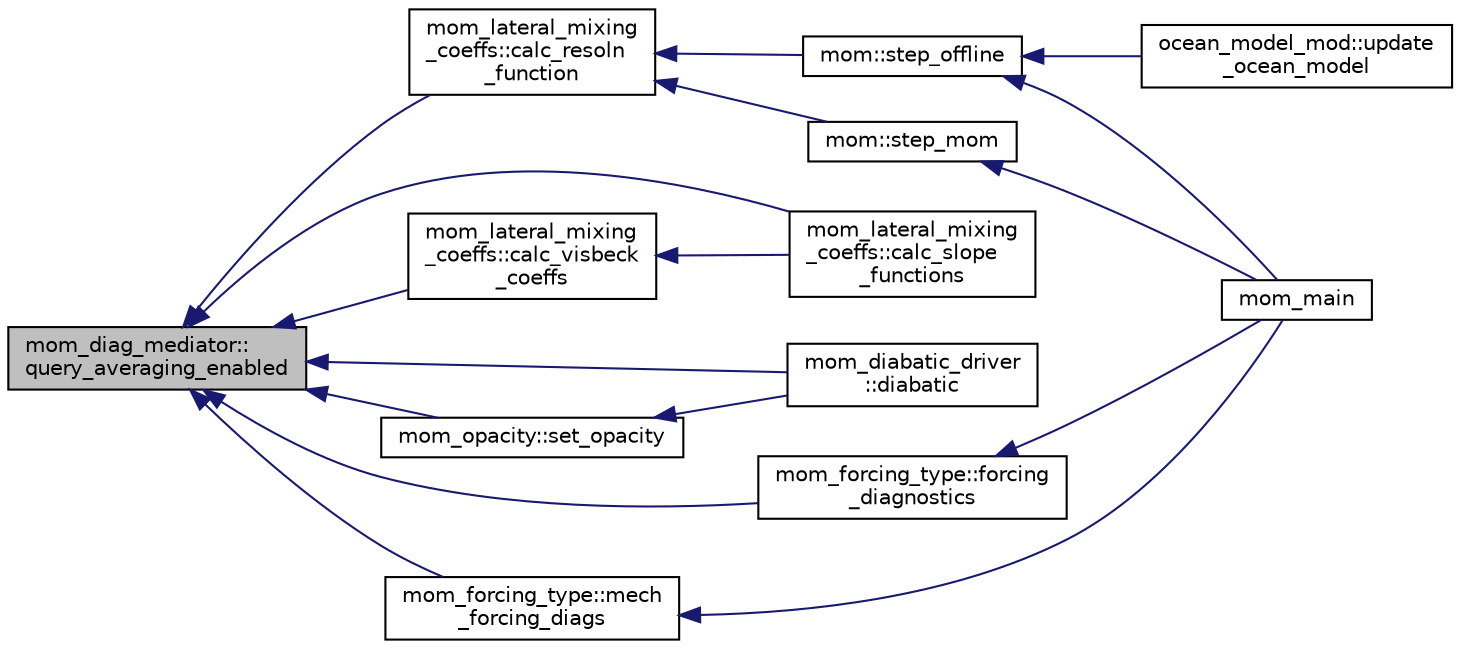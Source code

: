 digraph "mom_diag_mediator::query_averaging_enabled"
{
 // INTERACTIVE_SVG=YES
  edge [fontname="Helvetica",fontsize="10",labelfontname="Helvetica",labelfontsize="10"];
  node [fontname="Helvetica",fontsize="10",shape=record];
  rankdir="LR";
  Node278 [label="mom_diag_mediator::\lquery_averaging_enabled",height=0.2,width=0.4,color="black", fillcolor="grey75", style="filled", fontcolor="black"];
  Node278 -> Node279 [dir="back",color="midnightblue",fontsize="10",style="solid",fontname="Helvetica"];
  Node279 [label="mom_lateral_mixing\l_coeffs::calc_resoln\l_function",height=0.2,width=0.4,color="black", fillcolor="white", style="filled",URL="$namespacemom__lateral__mixing__coeffs.html#af206bc656869b4fc27d4d7e8a15d438e",tooltip="Calculates and stores the non-dimensional resolution functions. "];
  Node279 -> Node280 [dir="back",color="midnightblue",fontsize="10",style="solid",fontname="Helvetica"];
  Node280 [label="mom::step_mom",height=0.2,width=0.4,color="black", fillcolor="white", style="filled",URL="$namespacemom.html#a4c8332b095c6d295084089aa6b3b678a",tooltip="This subroutine orchestrates the time stepping of MOM. The adiabatic dynamics are stepped by calls to..."];
  Node280 -> Node281 [dir="back",color="midnightblue",fontsize="10",style="solid",fontname="Helvetica"];
  Node281 [label="mom_main",height=0.2,width=0.4,color="black", fillcolor="white", style="filled",URL="$MOM__driver_8F90.html#a08fffeb2d8e8acbf9ed4609be6d258c6"];
  Node279 -> Node282 [dir="back",color="midnightblue",fontsize="10",style="solid",fontname="Helvetica"];
  Node282 [label="mom::step_offline",height=0.2,width=0.4,color="black", fillcolor="white", style="filled",URL="$namespacemom.html#ad56e17a755c7078ccea29ccbae4d5803",tooltip="step_offline is the main driver for running tracers offline in MOM6. This has been primarily develope..."];
  Node282 -> Node281 [dir="back",color="midnightblue",fontsize="10",style="solid",fontname="Helvetica"];
  Node282 -> Node283 [dir="back",color="midnightblue",fontsize="10",style="solid",fontname="Helvetica"];
  Node283 [label="ocean_model_mod::update\l_ocean_model",height=0.2,width=0.4,color="black", fillcolor="white", style="filled",URL="$namespaceocean__model__mod.html#ac9dc1795fc4799d6682f462857b42d62"];
  Node278 -> Node284 [dir="back",color="midnightblue",fontsize="10",style="solid",fontname="Helvetica"];
  Node284 [label="mom_lateral_mixing\l_coeffs::calc_slope\l_functions",height=0.2,width=0.4,color="black", fillcolor="white", style="filled",URL="$namespacemom__lateral__mixing__coeffs.html#a8abf768b636e96aafa9544287624523e",tooltip="Calculates and stores functions of isopycnal slopes, e.g. Sx, Sy, S*N, mostly used in the Visbeck et ..."];
  Node278 -> Node285 [dir="back",color="midnightblue",fontsize="10",style="solid",fontname="Helvetica"];
  Node285 [label="mom_lateral_mixing\l_coeffs::calc_visbeck\l_coeffs",height=0.2,width=0.4,color="black", fillcolor="white", style="filled",URL="$namespacemom__lateral__mixing__coeffs.html#ae625fee7e36d68e290b3af57697d0afe",tooltip="Calculates factors used when setting diffusivity coefficients similar to Visbeck et al..."];
  Node285 -> Node284 [dir="back",color="midnightblue",fontsize="10",style="solid",fontname="Helvetica"];
  Node278 -> Node286 [dir="back",color="midnightblue",fontsize="10",style="solid",fontname="Helvetica"];
  Node286 [label="mom_diabatic_driver\l::diabatic",height=0.2,width=0.4,color="black", fillcolor="white", style="filled",URL="$namespacemom__diabatic__driver.html#af76fe90c618a04d7806bc53fe0f7a2a7",tooltip="This subroutine imposes the diapycnal mass fluxes and the accompanying diapycnal advection of momentu..."];
  Node278 -> Node287 [dir="back",color="midnightblue",fontsize="10",style="solid",fontname="Helvetica"];
  Node287 [label="mom_forcing_type::forcing\l_diagnostics",height=0.2,width=0.4,color="black", fillcolor="white", style="filled",URL="$namespacemom__forcing__type.html#aa685fdcd5863af264335aa60b5b4c210",tooltip="Offer buoyancy forcing fields for diagnostics for those fields registered as part of register_forcing..."];
  Node287 -> Node281 [dir="back",color="midnightblue",fontsize="10",style="solid",fontname="Helvetica"];
  Node278 -> Node288 [dir="back",color="midnightblue",fontsize="10",style="solid",fontname="Helvetica"];
  Node288 [label="mom_forcing_type::mech\l_forcing_diags",height=0.2,width=0.4,color="black", fillcolor="white", style="filled",URL="$namespacemom__forcing__type.html#ab19017105329a14ad5130e2f2aa8e475",tooltip="Offer mechanical forcing fields for diagnostics for those fields registered as part of register_forci..."];
  Node288 -> Node281 [dir="back",color="midnightblue",fontsize="10",style="solid",fontname="Helvetica"];
  Node278 -> Node289 [dir="back",color="midnightblue",fontsize="10",style="solid",fontname="Helvetica"];
  Node289 [label="mom_opacity::set_opacity",height=0.2,width=0.4,color="black", fillcolor="white", style="filled",URL="$namespacemom__opacity.html#aefadc7465f74c0cab731cf1adf5f3a57"];
  Node289 -> Node286 [dir="back",color="midnightblue",fontsize="10",style="solid",fontname="Helvetica"];
}
